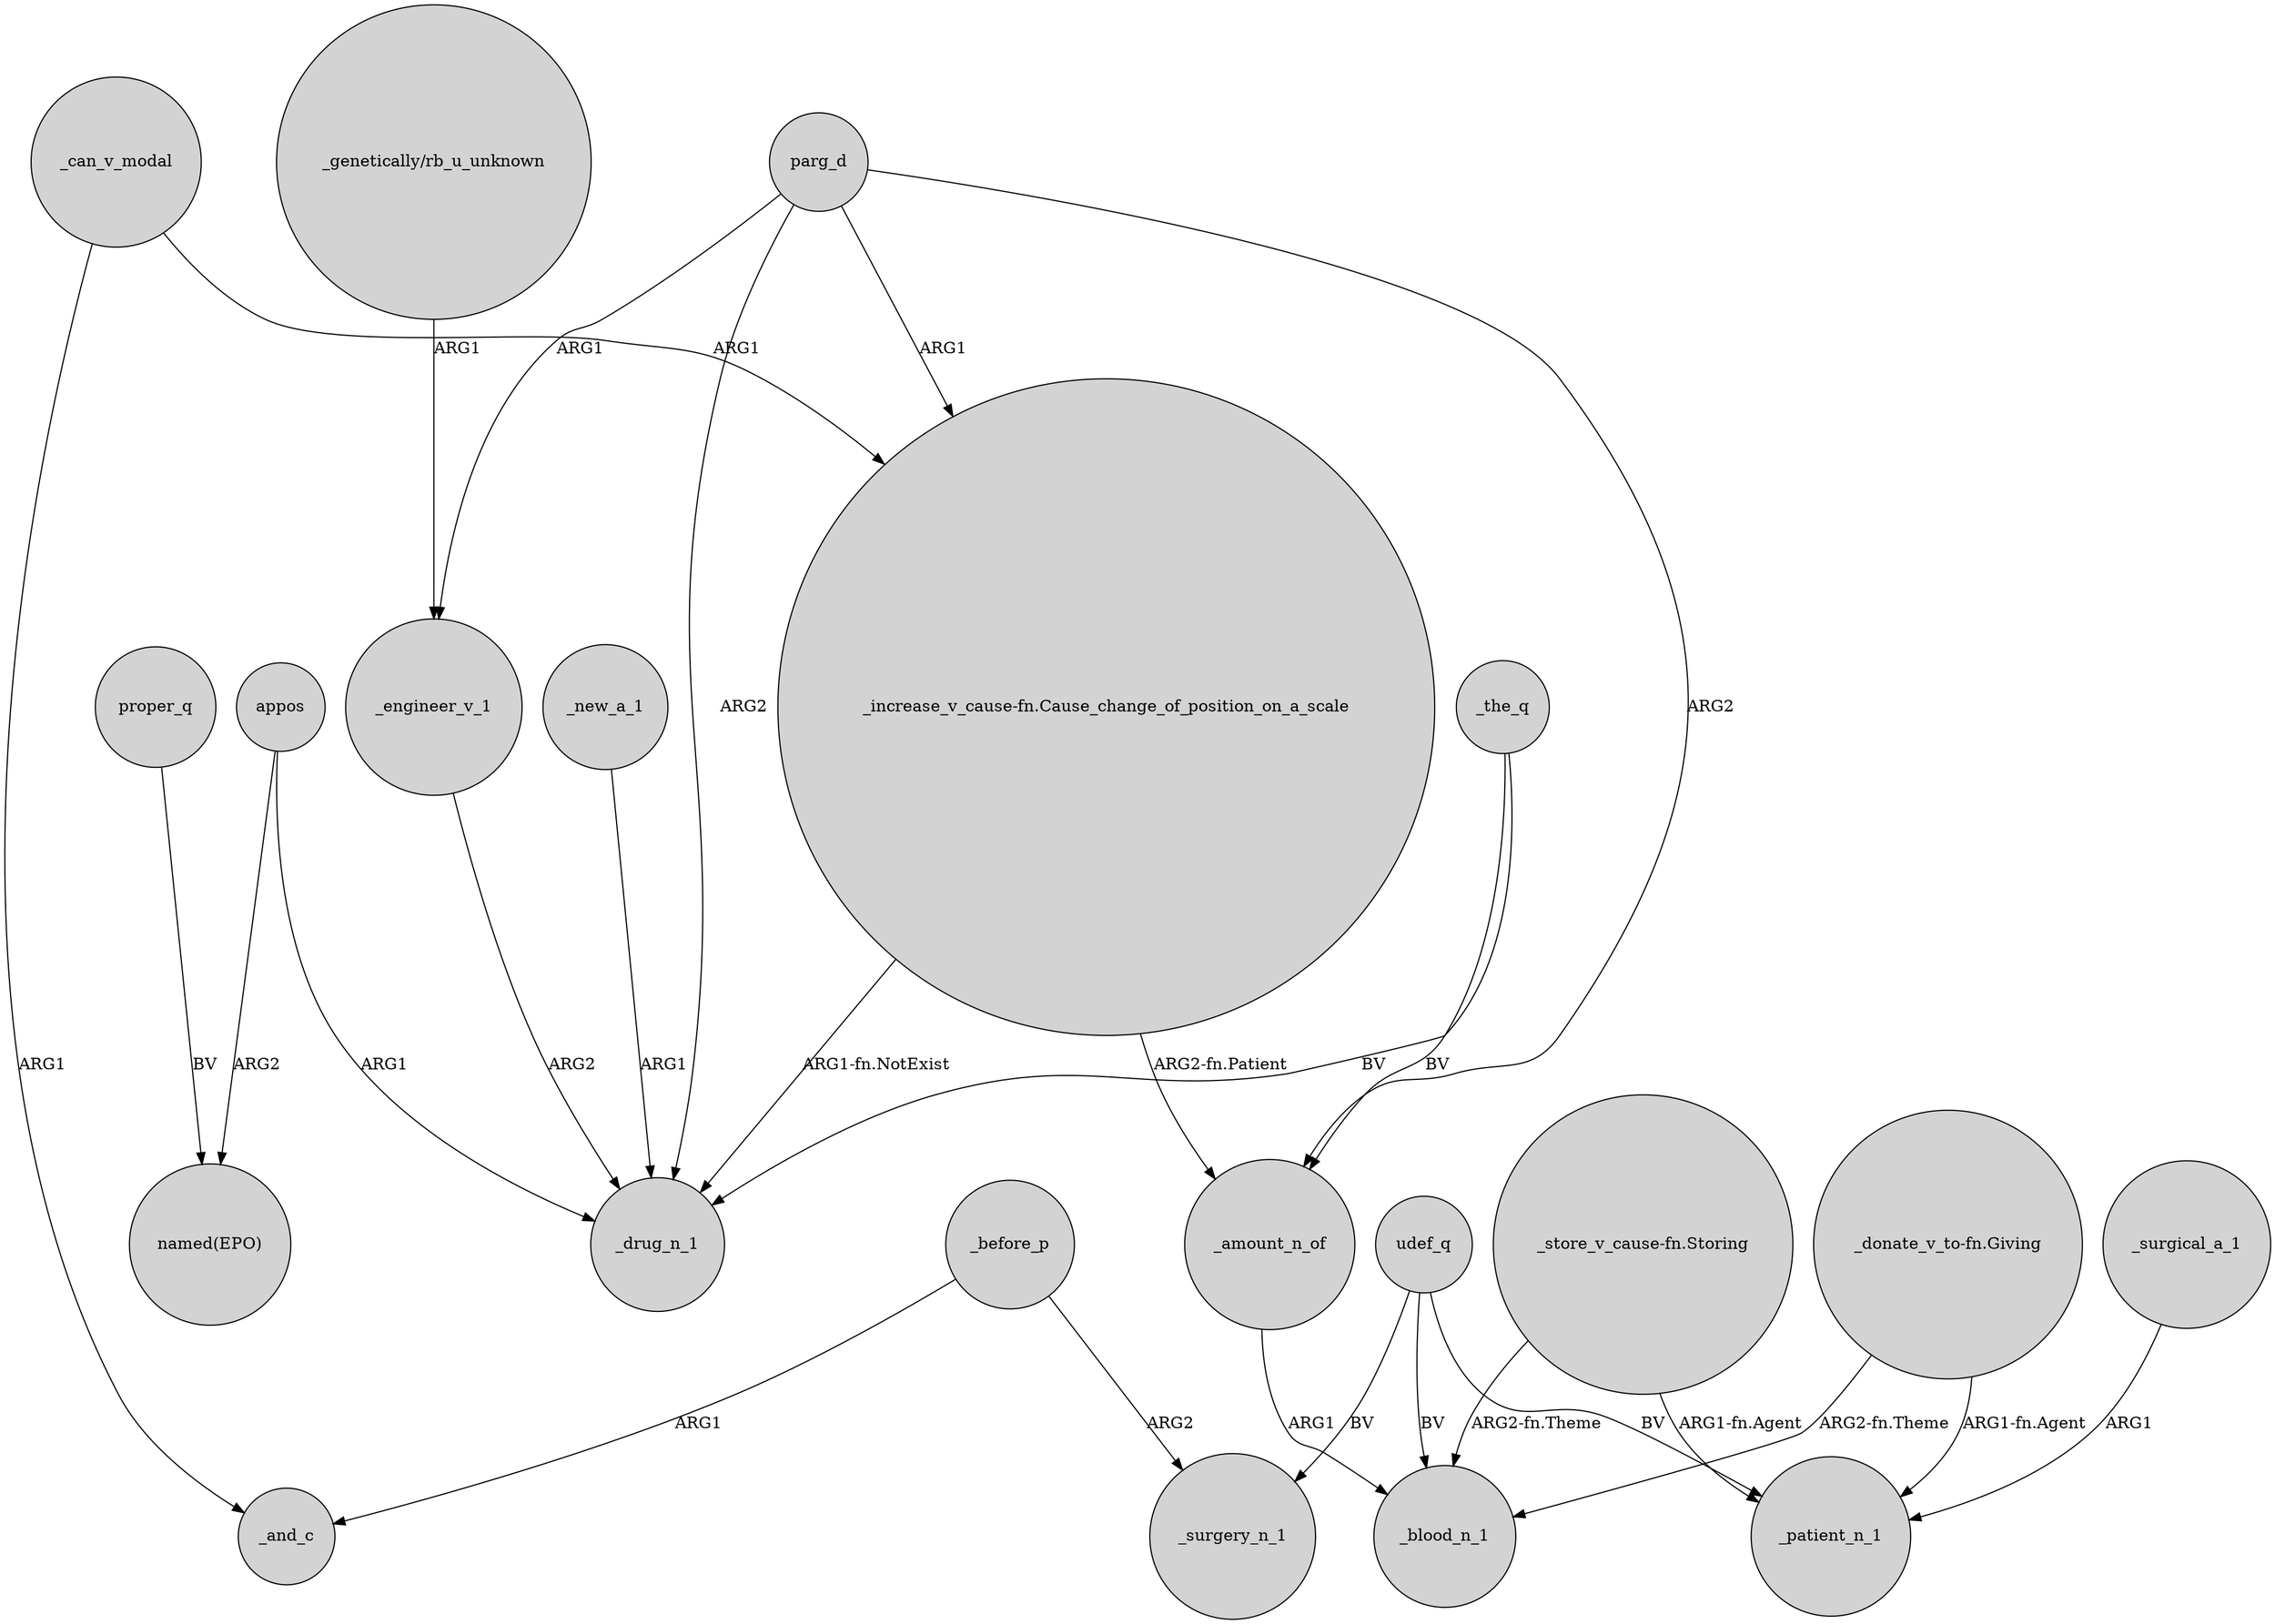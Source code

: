 digraph {
	node [shape=circle style=filled]
	"_genetically/rb_u_unknown" -> _engineer_v_1 [label=ARG1]
	"_donate_v_to-fn.Giving" -> _patient_n_1 [label="ARG1-fn.Agent"]
	_before_p -> _surgery_n_1 [label=ARG2]
	appos -> "named(EPO)" [label=ARG2]
	_amount_n_of -> _blood_n_1 [label=ARG1]
	appos -> _drug_n_1 [label=ARG1]
	udef_q -> _surgery_n_1 [label=BV]
	_the_q -> _amount_n_of [label=BV]
	_new_a_1 -> _drug_n_1 [label=ARG1]
	"_store_v_cause-fn.Storing" -> _patient_n_1 [label="ARG1-fn.Agent"]
	_before_p -> _and_c [label=ARG1]
	parg_d -> "_increase_v_cause-fn.Cause_change_of_position_on_a_scale" [label=ARG1]
	parg_d -> _drug_n_1 [label=ARG2]
	udef_q -> _blood_n_1 [label=BV]
	_the_q -> _drug_n_1 [label=BV]
	_can_v_modal -> "_increase_v_cause-fn.Cause_change_of_position_on_a_scale" [label=ARG1]
	"_increase_v_cause-fn.Cause_change_of_position_on_a_scale" -> _amount_n_of [label="ARG2-fn.Patient"]
	udef_q -> _patient_n_1 [label=BV]
	parg_d -> _engineer_v_1 [label=ARG1]
	_engineer_v_1 -> _drug_n_1 [label=ARG2]
	proper_q -> "named(EPO)" [label=BV]
	"_donate_v_to-fn.Giving" -> _blood_n_1 [label="ARG2-fn.Theme"]
	_surgical_a_1 -> _patient_n_1 [label=ARG1]
	"_increase_v_cause-fn.Cause_change_of_position_on_a_scale" -> _drug_n_1 [label="ARG1-fn.NotExist"]
	parg_d -> _amount_n_of [label=ARG2]
	_can_v_modal -> _and_c [label=ARG1]
	"_store_v_cause-fn.Storing" -> _blood_n_1 [label="ARG2-fn.Theme"]
}
